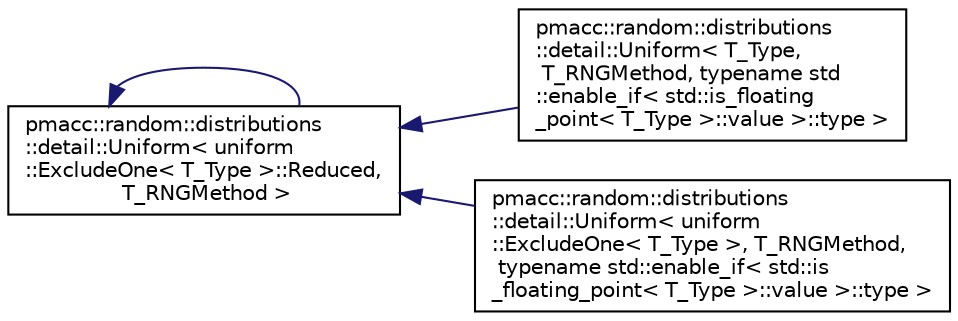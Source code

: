 digraph "Graphical Class Hierarchy"
{
 // LATEX_PDF_SIZE
  edge [fontname="Helvetica",fontsize="10",labelfontname="Helvetica",labelfontsize="10"];
  node [fontname="Helvetica",fontsize="10",shape=record];
  rankdir="LR";
  Node1 [label="pmacc::random::distributions\l::detail::Uniform\< uniform\l::ExcludeOne\< T_Type \>::Reduced,\l T_RNGMethod \>",height=0.2,width=0.4,color="black", fillcolor="white", style="filled",URL="$classpmacc_1_1random_1_1distributions_1_1detail_1_1_uniform.html",tooltip=" "];
  Node1 -> Node1 [dir="back",color="midnightblue",fontsize="10",style="solid",fontname="Helvetica"];
  Node1 -> Node2 [dir="back",color="midnightblue",fontsize="10",style="solid",fontname="Helvetica"];
  Node2 [label="pmacc::random::distributions\l::detail::Uniform\< T_Type,\l T_RNGMethod, typename std\l::enable_if\< std::is_floating\l_point\< T_Type \>::value \>::type \>",height=0.2,width=0.4,color="black", fillcolor="white", style="filled",URL="$classpmacc_1_1random_1_1distributions_1_1detail_1_1_uniform_3_01_t___type_00_01_t___r_n_g_method7c16e8deab4717f2e0a3c6c19183c55f.html",tooltip="Returns a random floating point value uniformly distributed in [0,1)"];
  Node1 -> Node3 [dir="back",color="midnightblue",fontsize="10",style="solid",fontname="Helvetica"];
  Node3 [label="pmacc::random::distributions\l::detail::Uniform\< uniform\l::ExcludeOne\< T_Type \>, T_RNGMethod,\l typename std::enable_if\< std::is\l_floating_point\< T_Type \>::value \>::type \>",height=0.2,width=0.4,color="black", fillcolor="white", style="filled",URL="$classpmacc_1_1random_1_1distributions_1_1detail_1_1_uniform_3_01uniform_1_1_exclude_one_3_01_t__18786cef730b7f19cbfba089a4227479.html",tooltip="Returns a random floating point value uniformly distributed in [0,1)"];
}
